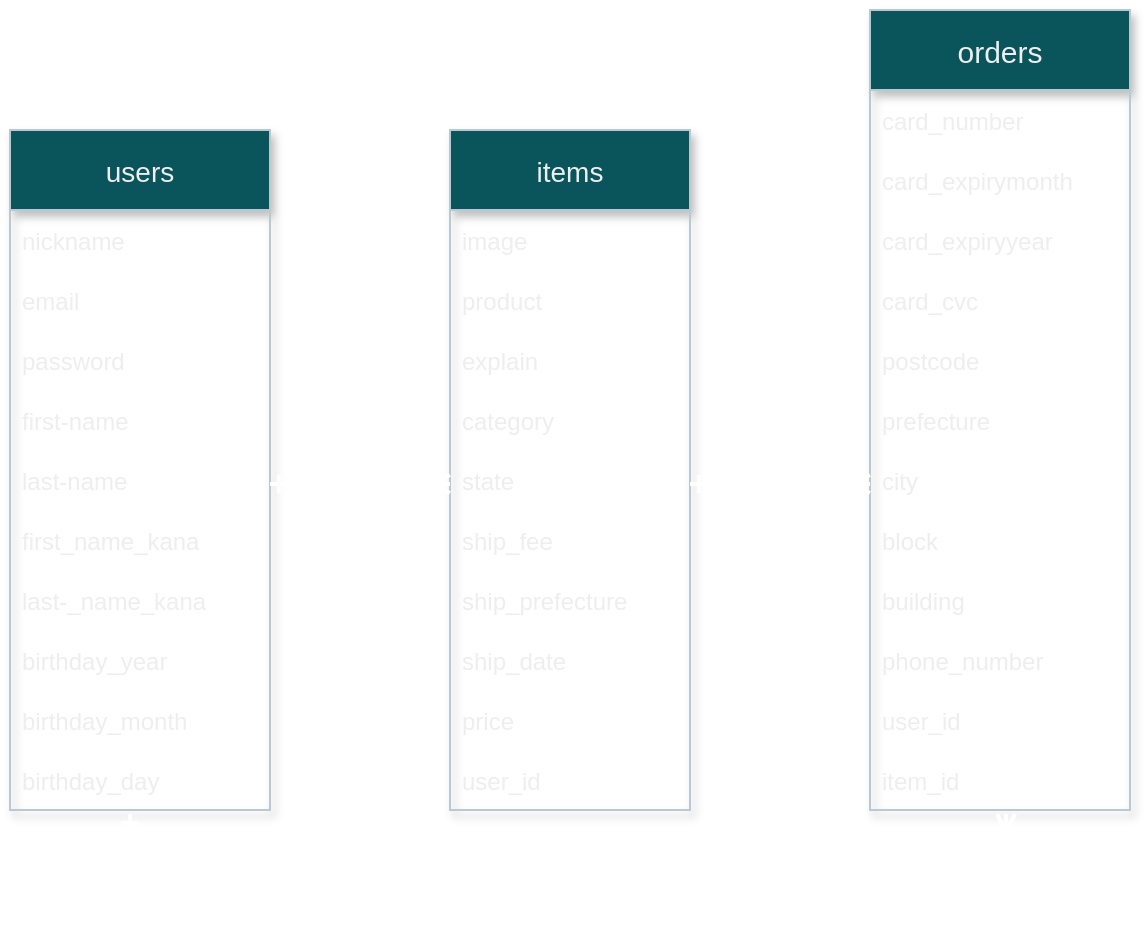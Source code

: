 <mxfile version="14.2.4" type="embed">
    <diagram id="s1vCrZfmDpgzqGmZMuxE" name="ページ1">
        <mxGraphModel dx="539" dy="635" grid="1" gridSize="10" guides="1" tooltips="1" connect="1" arrows="1" fold="1" page="1" pageScale="1" pageWidth="827" pageHeight="1169" math="0" shadow="0">
            <root>
                <mxCell id="0"/>
                <mxCell id="1" parent="0"/>
                <mxCell id="31" value="users" style="swimlane;fontStyle=0;childLayout=stackLayout;horizontal=1;startSize=40;horizontalStack=0;resizeParent=1;resizeParentMax=0;resizeLast=0;collapsible=1;marginBottom=0;align=center;fontSize=14;rounded=0;sketch=0;strokeColor=#BAC8D3;fillColor=#09555B;fontColor=#EEEEEE;shadow=1;verticalAlign=middle;" parent="1" vertex="1">
                    <mxGeometry x="110" y="170" width="130" height="340" as="geometry">
                        <mxRectangle x="110" y="110" width="50" height="26" as="alternateBounds"/>
                    </mxGeometry>
                </mxCell>
                <mxCell id="32" value="nickname" style="text;strokeColor=none;fillColor=none;spacingLeft=4;spacingRight=4;overflow=hidden;rotatable=0;points=[[0,0.5],[1,0.5]];portConstraint=eastwest;fontSize=12;fontColor=#EEEEEE;verticalAlign=middle;fontStyle=0" parent="31" vertex="1">
                    <mxGeometry y="40" width="130" height="30" as="geometry"/>
                </mxCell>
                <mxCell id="66" value="email" style="text;strokeColor=none;fillColor=none;spacingLeft=4;spacingRight=4;overflow=hidden;rotatable=0;points=[[0,0.5],[1,0.5]];portConstraint=eastwest;fontSize=12;fontColor=#EEEEEE;verticalAlign=middle;fontStyle=0" parent="31" vertex="1">
                    <mxGeometry y="70" width="130" height="30" as="geometry"/>
                </mxCell>
                <mxCell id="67" value="password" style="text;strokeColor=none;fillColor=none;spacingLeft=4;spacingRight=4;overflow=hidden;rotatable=0;points=[[0,0.5],[1,0.5]];portConstraint=eastwest;fontSize=12;fontColor=#EEEEEE;verticalAlign=middle;fontStyle=0" parent="31" vertex="1">
                    <mxGeometry y="100" width="130" height="30" as="geometry"/>
                </mxCell>
                <mxCell id="68" value="first-name" style="text;strokeColor=none;fillColor=none;spacingLeft=4;spacingRight=4;overflow=hidden;rotatable=0;points=[[0,0.5],[1,0.5]];portConstraint=eastwest;fontSize=12;fontColor=#EEEEEE;verticalAlign=middle;fontStyle=0" parent="31" vertex="1">
                    <mxGeometry y="130" width="130" height="30" as="geometry"/>
                </mxCell>
                <mxCell id="69" value="last-name" style="text;strokeColor=none;fillColor=none;spacingLeft=4;spacingRight=4;overflow=hidden;rotatable=0;points=[[0,0.5],[1,0.5]];portConstraint=eastwest;fontSize=12;fontColor=#EEEEEE;verticalAlign=middle;fontStyle=0" parent="31" vertex="1">
                    <mxGeometry y="160" width="130" height="30" as="geometry"/>
                </mxCell>
                <mxCell id="112" value="first_name_kana" style="text;strokeColor=none;fillColor=none;spacingLeft=4;spacingRight=4;overflow=hidden;rotatable=0;points=[[0,0.5],[1,0.5]];portConstraint=eastwest;fontSize=12;fontColor=#EEEEEE;verticalAlign=middle;fontStyle=0" vertex="1" parent="31">
                    <mxGeometry y="190" width="130" height="30" as="geometry"/>
                </mxCell>
                <mxCell id="71" value="last-_name_kana" style="text;strokeColor=none;fillColor=none;spacingLeft=4;spacingRight=4;overflow=hidden;rotatable=0;points=[[0,0.5],[1,0.5]];portConstraint=eastwest;fontSize=12;fontColor=#EEEEEE;verticalAlign=middle;fontStyle=0" parent="31" vertex="1">
                    <mxGeometry y="220" width="130" height="30" as="geometry"/>
                </mxCell>
                <mxCell id="72" value="birthday_year" style="text;strokeColor=none;fillColor=none;spacingLeft=4;spacingRight=4;overflow=hidden;rotatable=0;points=[[0,0.5],[1,0.5]];portConstraint=eastwest;fontSize=12;fontColor=#EEEEEE;verticalAlign=middle;fontStyle=0" parent="31" vertex="1">
                    <mxGeometry y="250" width="130" height="30" as="geometry"/>
                </mxCell>
                <mxCell id="70" value="birthday_month" style="text;strokeColor=none;fillColor=none;spacingLeft=4;spacingRight=4;overflow=hidden;rotatable=0;points=[[0,0.5],[1,0.5]];portConstraint=eastwest;fontSize=12;fontColor=#EEEEEE;verticalAlign=middle;fontStyle=0" parent="31" vertex="1">
                    <mxGeometry y="280" width="130" height="30" as="geometry"/>
                </mxCell>
                <mxCell id="113" value="birthday_day" style="text;strokeColor=none;fillColor=none;spacingLeft=4;spacingRight=4;overflow=hidden;rotatable=0;points=[[0,0.5],[1,0.5]];portConstraint=eastwest;fontSize=12;fontColor=#EEEEEE;verticalAlign=middle;fontStyle=0" vertex="1" parent="31">
                    <mxGeometry y="310" width="130" height="30" as="geometry"/>
                </mxCell>
                <mxCell id="73" value="items" style="swimlane;fontStyle=0;childLayout=stackLayout;horizontal=1;startSize=40;horizontalStack=0;resizeParent=1;resizeParentMax=0;resizeLast=0;collapsible=1;marginBottom=0;align=center;fontSize=14;rounded=0;sketch=0;strokeColor=#BAC8D3;fillColor=#09555B;fontColor=#EEEEEE;shadow=1;verticalAlign=middle;" parent="1" vertex="1">
                    <mxGeometry x="330" y="170" width="120" height="340" as="geometry">
                        <mxRectangle x="110" y="110" width="50" height="26" as="alternateBounds"/>
                    </mxGeometry>
                </mxCell>
                <mxCell id="74" value="image" style="text;strokeColor=none;fillColor=none;spacingLeft=4;spacingRight=4;overflow=hidden;rotatable=0;points=[[0,0.5],[1,0.5]];portConstraint=eastwest;fontSize=12;fontColor=#EEEEEE;verticalAlign=middle;fontStyle=0" parent="73" vertex="1">
                    <mxGeometry y="40" width="120" height="30" as="geometry"/>
                </mxCell>
                <mxCell id="75" value="product" style="text;strokeColor=none;fillColor=none;spacingLeft=4;spacingRight=4;overflow=hidden;rotatable=0;points=[[0,0.5],[1,0.5]];portConstraint=eastwest;fontSize=12;fontColor=#EEEEEE;verticalAlign=middle;fontStyle=0" parent="73" vertex="1">
                    <mxGeometry y="70" width="120" height="30" as="geometry"/>
                </mxCell>
                <mxCell id="76" value="explain" style="text;strokeColor=none;fillColor=none;spacingLeft=4;spacingRight=4;overflow=hidden;rotatable=0;points=[[0,0.5],[1,0.5]];portConstraint=eastwest;fontSize=12;fontColor=#EEEEEE;verticalAlign=middle;fontStyle=0" parent="73" vertex="1">
                    <mxGeometry y="100" width="120" height="30" as="geometry"/>
                </mxCell>
                <mxCell id="77" value="category" style="text;strokeColor=none;fillColor=none;spacingLeft=4;spacingRight=4;overflow=hidden;rotatable=0;points=[[0,0.5],[1,0.5]];portConstraint=eastwest;fontSize=12;fontColor=#EEEEEE;verticalAlign=middle;fontStyle=0" parent="73" vertex="1">
                    <mxGeometry y="130" width="120" height="30" as="geometry"/>
                </mxCell>
                <mxCell id="107" value="state" style="text;strokeColor=none;fillColor=none;spacingLeft=4;spacingRight=4;overflow=hidden;rotatable=0;points=[[0,0.5],[1,0.5]];portConstraint=eastwest;fontSize=12;fontColor=#EEEEEE;verticalAlign=middle;fontStyle=0" parent="73" vertex="1">
                    <mxGeometry y="160" width="120" height="30" as="geometry"/>
                </mxCell>
                <mxCell id="108" value="ship_fee" style="text;strokeColor=none;fillColor=none;spacingLeft=4;spacingRight=4;overflow=hidden;rotatable=0;points=[[0,0.5],[1,0.5]];portConstraint=eastwest;fontSize=12;fontColor=#EEEEEE;verticalAlign=middle;fontStyle=0" parent="73" vertex="1">
                    <mxGeometry y="190" width="120" height="30" as="geometry"/>
                </mxCell>
                <mxCell id="109" value="ship_prefecture" style="text;strokeColor=none;fillColor=none;spacingLeft=4;spacingRight=4;overflow=hidden;rotatable=0;points=[[0,0.5],[1,0.5]];portConstraint=eastwest;fontSize=12;fontColor=#EEEEEE;verticalAlign=middle;fontStyle=0" parent="73" vertex="1">
                    <mxGeometry y="220" width="120" height="30" as="geometry"/>
                </mxCell>
                <mxCell id="110" value="ship_date" style="text;strokeColor=none;fillColor=none;spacingLeft=4;spacingRight=4;overflow=hidden;rotatable=0;points=[[0,0.5],[1,0.5]];portConstraint=eastwest;fontSize=12;fontColor=#EEEEEE;verticalAlign=middle;fontStyle=0" parent="73" vertex="1">
                    <mxGeometry y="250" width="120" height="30" as="geometry"/>
                </mxCell>
                <mxCell id="83" value="price" style="text;strokeColor=none;fillColor=none;spacingLeft=4;spacingRight=4;overflow=hidden;rotatable=0;points=[[0,0.5],[1,0.5]];portConstraint=eastwest;fontSize=12;fontColor=#EEEEEE;verticalAlign=middle;fontStyle=0" parent="73" vertex="1">
                    <mxGeometry y="280" width="120" height="30" as="geometry"/>
                </mxCell>
                <mxCell id="97" value="user_id" style="text;strokeColor=none;fillColor=none;spacingLeft=4;spacingRight=4;overflow=hidden;rotatable=0;points=[[0,0.5],[1,0.5]];portConstraint=eastwest;fontSize=12;fontColor=#EEEEEE;verticalAlign=middle;fontStyle=0" parent="73" vertex="1">
                    <mxGeometry y="310" width="120" height="30" as="geometry"/>
                </mxCell>
                <mxCell id="84" value="orders" style="swimlane;fontStyle=0;childLayout=stackLayout;horizontal=1;startSize=40;horizontalStack=0;resizeParent=1;resizeParentMax=0;resizeLast=0;collapsible=1;marginBottom=0;align=center;fontSize=15;rounded=0;sketch=0;strokeColor=#BAC8D3;fillColor=#09555B;fontColor=#EEEEEE;shadow=1;verticalAlign=middle;" parent="1" vertex="1">
                    <mxGeometry x="540" y="110" width="130" height="400" as="geometry">
                        <mxRectangle x="110" y="110" width="50" height="26" as="alternateBounds"/>
                    </mxGeometry>
                </mxCell>
                <mxCell id="85" value="card_number" style="text;strokeColor=none;fillColor=none;spacingLeft=4;spacingRight=4;overflow=hidden;rotatable=0;points=[[0,0.5],[1,0.5]];portConstraint=eastwest;fontSize=12;fontColor=#EEEEEE;verticalAlign=middle;fontStyle=0" parent="84" vertex="1">
                    <mxGeometry y="40" width="130" height="30" as="geometry"/>
                </mxCell>
                <mxCell id="86" value="card_expirymonth" style="text;strokeColor=none;fillColor=none;spacingLeft=4;spacingRight=4;overflow=hidden;rotatable=0;points=[[0,0.5],[1,0.5]];portConstraint=eastwest;fontSize=12;fontColor=#EEEEEE;verticalAlign=middle;fontStyle=0" parent="84" vertex="1">
                    <mxGeometry y="70" width="130" height="30" as="geometry"/>
                </mxCell>
                <mxCell id="95" value="card_expiryyear" style="text;strokeColor=none;fillColor=none;spacingLeft=4;spacingRight=4;overflow=hidden;rotatable=0;points=[[0,0.5],[1,0.5]];portConstraint=eastwest;fontSize=12;fontColor=#EEEEEE;verticalAlign=middle;fontStyle=0" parent="84" vertex="1">
                    <mxGeometry y="100" width="130" height="30" as="geometry"/>
                </mxCell>
                <mxCell id="87" value="card_cvc" style="text;strokeColor=none;fillColor=none;spacingLeft=4;spacingRight=4;overflow=hidden;rotatable=0;points=[[0,0.5],[1,0.5]];portConstraint=eastwest;fontSize=12;fontColor=#EEEEEE;verticalAlign=middle;fontStyle=0" parent="84" vertex="1">
                    <mxGeometry y="130" width="130" height="30" as="geometry"/>
                </mxCell>
                <mxCell id="88" value="postcode" style="text;strokeColor=none;fillColor=none;spacingLeft=4;spacingRight=4;overflow=hidden;rotatable=0;points=[[0,0.5],[1,0.5]];portConstraint=eastwest;fontSize=12;fontColor=#EEEEEE;verticalAlign=middle;fontStyle=0" parent="84" vertex="1">
                    <mxGeometry y="160" width="130" height="30" as="geometry"/>
                </mxCell>
                <mxCell id="89" value="prefecture" style="text;strokeColor=none;fillColor=none;spacingLeft=4;spacingRight=4;overflow=hidden;rotatable=0;points=[[0,0.5],[1,0.5]];portConstraint=eastwest;fontSize=12;fontColor=#EEEEEE;verticalAlign=middle;fontStyle=0" parent="84" vertex="1">
                    <mxGeometry y="190" width="130" height="30" as="geometry"/>
                </mxCell>
                <mxCell id="90" value="city" style="text;strokeColor=none;fillColor=none;spacingLeft=4;spacingRight=4;overflow=hidden;rotatable=0;points=[[0,0.5],[1,0.5]];portConstraint=eastwest;fontSize=12;fontColor=#EEEEEE;verticalAlign=middle;fontStyle=0" parent="84" vertex="1">
                    <mxGeometry y="220" width="130" height="30" as="geometry"/>
                </mxCell>
                <mxCell id="91" value="block" style="text;strokeColor=none;fillColor=none;spacingLeft=4;spacingRight=4;overflow=hidden;rotatable=0;points=[[0,0.5],[1,0.5]];portConstraint=eastwest;fontSize=12;fontColor=#EEEEEE;verticalAlign=middle;fontStyle=0" parent="84" vertex="1">
                    <mxGeometry y="250" width="130" height="30" as="geometry"/>
                </mxCell>
                <mxCell id="92" value="building" style="text;strokeColor=none;fillColor=none;spacingLeft=4;spacingRight=4;overflow=hidden;rotatable=0;points=[[0,0.5],[1,0.5]];portConstraint=eastwest;fontSize=12;fontColor=#EEEEEE;verticalAlign=middle;fontStyle=0" parent="84" vertex="1">
                    <mxGeometry y="280" width="130" height="30" as="geometry"/>
                </mxCell>
                <mxCell id="94" value="phone_number" style="text;strokeColor=none;fillColor=none;spacingLeft=4;spacingRight=4;overflow=hidden;rotatable=0;points=[[0,0.5],[1,0.5]];portConstraint=eastwest;fontSize=12;fontColor=#EEEEEE;verticalAlign=middle;fontStyle=0" parent="84" vertex="1">
                    <mxGeometry y="310" width="130" height="30" as="geometry"/>
                </mxCell>
                <mxCell id="103" value="user_id" style="text;strokeColor=none;fillColor=none;spacingLeft=4;spacingRight=4;overflow=hidden;rotatable=0;points=[[0,0.5],[1,0.5]];portConstraint=eastwest;fontSize=12;fontColor=#EEEEEE;verticalAlign=middle;fontStyle=0" parent="84" vertex="1">
                    <mxGeometry y="340" width="130" height="30" as="geometry"/>
                </mxCell>
                <mxCell id="104" value="item_id" style="text;strokeColor=none;fillColor=none;spacingLeft=4;spacingRight=4;overflow=hidden;rotatable=0;points=[[0,0.5],[1,0.5]];portConstraint=eastwest;fontSize=12;fontColor=#EEEEEE;verticalAlign=middle;fontStyle=0" parent="84" vertex="1">
                    <mxGeometry y="370" width="130" height="30" as="geometry"/>
                </mxCell>
                <mxCell id="99" value="" style="edgeStyle=segmentEdgeStyle;endArrow=ERmany;html=1;strokeWidth=2;fontSize=12;endFill=0;startArrow=ERone;startFill=0;strokeColor=#FFFFFF;" parent="1" edge="1">
                    <mxGeometry width="50" height="50" relative="1" as="geometry">
                        <mxPoint x="170" y="512" as="sourcePoint"/>
                        <mxPoint x="608" y="512" as="targetPoint"/>
                        <Array as="points">
                            <mxPoint x="170" y="512"/>
                            <mxPoint x="170" y="560"/>
                            <mxPoint x="608" y="560"/>
                        </Array>
                    </mxGeometry>
                </mxCell>
                <mxCell id="101" value="" style="edgeStyle=segmentEdgeStyle;endArrow=ERmany;html=1;strokeWidth=2;fontSize=12;endFill=0;startArrow=ERone;startFill=0;strokeColor=#FFFFFF;rounded=0;jumpSize=14;" parent="1" edge="1">
                    <mxGeometry width="50" height="50" relative="1" as="geometry">
                        <mxPoint x="240" y="347" as="sourcePoint"/>
                        <mxPoint x="330" y="347" as="targetPoint"/>
                        <Array as="points">
                            <mxPoint x="260" y="347"/>
                            <mxPoint x="260" y="347"/>
                        </Array>
                    </mxGeometry>
                </mxCell>
                <mxCell id="105" value="" style="edgeStyle=segmentEdgeStyle;endArrow=ERmany;html=1;strokeWidth=2;fontSize=12;endFill=0;startArrow=ERone;startFill=0;strokeColor=#FFFFFF;rounded=0;jumpSize=14;" parent="1" edge="1">
                    <mxGeometry width="50" height="50" relative="1" as="geometry">
                        <mxPoint x="450" y="347" as="sourcePoint"/>
                        <mxPoint x="540" y="347" as="targetPoint"/>
                        <Array as="points">
                            <mxPoint x="540" y="347"/>
                        </Array>
                    </mxGeometry>
                </mxCell>
            </root>
        </mxGraphModel>
    </diagram>
</mxfile>